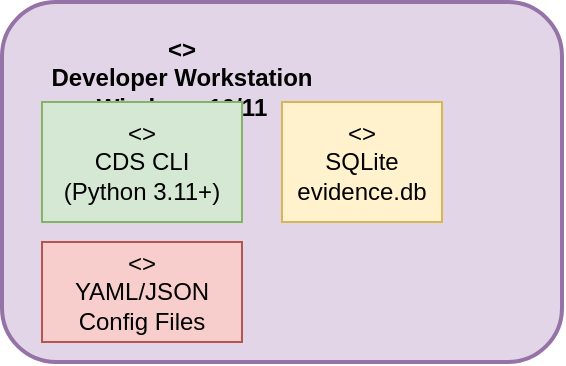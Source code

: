 <mxfile version="24.7.17">
  <diagram name="CDS Deployment Architecture" id="deployment_diagram">
    <mxGraphModel dx="1422" dy="794" grid="1" gridSize="10" guides="1" tooltips="1" connect="1" arrows="1" fold="1" page="1" pageScale="1" pageWidth="1169" pageHeight="827" math="0" shadow="0">
      <root>
        <mxCell id="0" />
        <mxCell id="1" parent="0" />
        
        <!-- Developer Workstation Node -->
        <mxCell id="dev_workstation" value="" style="rounded=1;whiteSpace=wrap;html=1;fillColor=#e1d5e7;strokeColor=#9673a6;strokeWidth=2;" vertex="1" parent="1">
          <mxGeometry x="60" y="120" width="280" height="180" as="geometry" />
        </mxCell>
        <mxCell id="dev_workstation_label" value="&lt;&lt;device&gt;&gt;&#10;Developer Workstation&#10;Windows 10/11" style="text;html=1;strokeColor=none;fillColor=none;align=center;verticalAlign=top;whiteSpace=wrap;rounded=0;fontStyle=1;" vertex="1" parent="1">
          <mxGeometry x="70" y="130" width="160" height="30" as="geometry" />
        </mxCell>
        
        <!-- CDS CLI Component -->
        <mxCell id="cds_cli" value="&lt;&lt;executable&gt;&gt;&#10;CDS CLI&#10;(Python 3.11+)" style="rounded=0;whiteSpace=wrap;html=1;fillColor=#d5e8d4;strokeColor=#82b366;" vertex="1" parent="1">
          <mxGeometry x="80" y="170" width="100" height="60" as="geometry" />
        </mxCell>
        
        <!-- Local Database -->
        <mxCell id="local_db" value="&lt;&lt;database&gt;&gt;&#10;SQLite&#10;evidence.db" style="rounded=0;whiteSpace=wrap;html=1;fillColor=#fff2cc;strokeColor=#d6b656;" vertex="1" parent="1">
          <mxGeometry x="200" y="170" width="80" height="60" as="geometry" />
        </mxCell>
        
        <!-- Configuration Files -->
        <mxCell id="config_files" value="&lt;&lt;config&gt;&gt;&#10;YAML/JSON&#10;Config Files" style="rounded=0;whiteSpace=wrap;html=1;fillColor=#f8cecc;strokeColor=#b85450;" vertex="1" parent="1">
          <mxGeometry x="80" y="240" width="100" height="50" as="geometry" />
        </mxCell>
        
        <!-- Artifacts Directory -->
        <mxCell id="artifacts" value="&lt;&lt;filesystem&gt;&gt;&#10;artifacts/&#10;Reports & Data" style="rounded=0;whiteSpace=wrap;html=1;fillColor=#f8cecc;strokeColor=#b85450;" vertex="1" parent="1">
          <mxGeometry x="200" y="240" width="100" height="50" as="geometry" />
        </mxCell>
        
        <!-- Target Application Environment -->
        <mxCell id="target_env" value="" style="rounded=1;whiteSpace=wrap;html=1;fillColor=#dae8fc;strokeColor=#6c8ebf;strokeWidth=2;" vertex="1" parent="1">
          <mxGeometry x="400" y="120" width="280" height="180" as="geometry" />
        </mxCell>
        <mxCell id="target_env_label" value="&lt;&lt;execution environment&gt;&gt;&#10;Target Application&#10;(Staging/Production)" style="text;html=1;strokeColor=none;fillColor=none;align=center;verticalAlign=top;whiteSpace=wrap;rounded=0;fontStyle=1;" vertex="1" parent="1">
          <mxGeometry x="410" y="130" width="180" height="30" as="geometry" />
        </mxCell>
        
        <!-- Web Application -->
        <mxCell id="web_app" value="&lt;&lt;web application&gt;&gt;&#10;Social Media App&#10;(React/Node.js)" style="rounded=0;whiteSpace=wrap;html=1;fillColor=#d5e8d4;strokeColor=#82b366;" vertex="1" parent="1">
          <mxGeometry x="420" y="170" width="120" height="60" as="geometry" />
        </mxCell>
        
        <!-- Source Code Repository -->
        <mxCell id="source_repo" value="&lt;&lt;repository&gt;&gt;&#10;Git Repository&#10;Source Code" style="rounded=0;whiteSpace=wrap;html=1;fillColor=#f8cecc;strokeColor=#b85450;" vertex="1" parent="1">
          <mxGeometry x="560" y="170" width="100" height="60" as="geometry" />
        </mxCell>
        
        <!-- Database -->
        <mxCell id="app_db" value="&lt;&lt;database&gt;&gt;&#10;PostgreSQL&#10;Application Data" style="rounded=0;whiteSpace=wrap;html=1;fillColor=#fff2cc;strokeColor=#d6b656;" vertex="1" parent="1">
          <mxGeometry x="420" y="240" width="120" height="50" as="geometry" />
        </mxCell>
        
        <!-- External Services Cloud -->
        <mxCell id="external_services" value="" style="rounded=1;whiteSpace=wrap;html=1;fillColor=#f5f5f5;strokeColor=#666666;strokeWidth=2;dashed=1;" vertex="1" parent="1">
          <mxGeometry x="740" y="80" width="320" height="260" as="geometry" />
        </mxCell>
        <mxCell id="external_services_label" value="&lt;&lt;cloud services&gt;&gt;&#10;External Dependencies&#10;(Internet Required)" style="text;html=1;strokeColor=none;fillColor=none;align=center;verticalAlign=top;whiteSpace=wrap;rounded=0;fontStyle=1;" vertex="1" parent="1">
          <mxGeometry x="750" y="90" width="180" height="30" as="geometry" />
        </mxCell>
        
        <!-- Semgrep Cloud -->
        <mxCell id="semgrep_service" value="&lt;&lt;SaaS&gt;&gt;&#10;Semgrep Cloud&#10;semgrep.dev" style="rounded=0;whiteSpace=wrap;html=1;fillColor=#e1d5e7;strokeColor=#9673a6;" vertex="1" parent="1">
          <mxGeometry x="760" y="140" width="100" height="50" as="geometry" />
        </mxCell>
        
        <!-- Google Cloud Gemini -->
        <mxCell id="gemini_api" value="&lt;&lt;AI API&gt;&gt;&#10;Google Gemini&#10;generativelanguage&#10;googleapis.com" style="rounded=0;whiteSpace=wrap;html=1;fillColor=#e1d5e7;strokeColor=#9673a6;" vertex="1" parent="1">
          <mxGeometry x="880" y="140" width="120" height="60" as="geometry" />
        </mxCell>
        
        <!-- NCMEC Reporting -->
        <mxCell id="ncmec_api" value="&lt;&lt;compliance API&gt;&gt;&#10;NCMEC CyberTipline&#10;api.ncmec.org" style="rounded=0;whiteSpace=wrap;html=1;fillColor=#e1d5e7;strokeColor=#9673a6;" vertex="1" parent="1">
          <mxGeometry x="760" y="210" width="120" height="50" as="geometry" />
        </mxCell>
        
        <!-- Playwright Browser Service -->
        <mxCell id="browser_service" value="&lt;&lt;browser service&gt;&gt;&#10;Playwright Browsers&#10;Chromium/Firefox" style="rounded=0;whiteSpace=wrap;html=1;fillColor=#e1d5e7;strokeColor=#9673a6;" vertex="1" parent="1">
          <mxGeometry x="900" y="220" width="120" height="50" as="geometry" />
        </mxCell>
        
        <!-- CDN/Package Repositories -->
        <mxCell id="package_repos" value="&lt;&lt;package repos&gt;&gt;&#10;PyPI, npm&#10;Package Downloads" style="rounded=0;whiteSpace=wrap;html=1;fillColor=#e1d5e7;strokeColor=#9673a6;" vertex="1" parent="1">
          <mxGeometry x="760" y="280" width="120" height="40" as="geometry" />
        </mxCell>
        
        <!-- CI/CD Environment (Optional) -->
        <mxCell id="cicd_env" value="" style="rounded=1;whiteSpace=wrap;html=1;fillColor=#fff2cc;strokeColor=#d6b656;strokeWidth=2;dashed=1;" vertex="1" parent="1">
          <mxGeometry x="60" y="380" width="620" height="120" as="geometry" />
        </mxCell>
        <mxCell id="cicd_env_label" value="&lt;&lt;CI/CD environment&gt;&gt; (Optional)&#10;Continuous Integration Pipeline&#10;GitHub Actions / Jenkins / GitLab CI" style="text;html=1;strokeColor=none;fillColor=none;align=center;verticalAlign=top;whiteSpace=wrap;rounded=0;fontStyle=1;" vertex="1" parent="1">
          <mxGeometry x="70" y="390" width="250" height="30" as="geometry" />
        </mxCell>
        
        <!-- CI Pipeline Stages -->
        <mxCell id="ci_trigger" value="&lt;&lt;trigger&gt;&gt;&#10;Git Push&#10;Pull Request" style="rounded=0;whiteSpace=wrap;html=1;fillColor=#d5e8d4;strokeColor=#82b366;" vertex="1" parent="1">
          <mxGeometry x="80" y="430" width="80" height="50" as="geometry" />
        </mxCell>
        
        <mxCell id="ci_scan" value="&lt;&lt;job&gt;&gt;&#10;CDS Static&#10;Analysis" style="rounded=0;whiteSpace=wrap;html=1;fillColor=#d5e8d4;strokeColor=#82b366;" vertex="1" parent="1">
          <mxGeometry x="180" y="430" width="80" height="50" as="geometry" />
        </mxCell>
        
        <mxCell id="ci_test" value="&lt;&lt;job&gt;&gt;&#10;Runtime&#10;Compliance&#10;Tests" style="rounded=0;whiteSpace=wrap;html=1;fillColor=#d5e8d4;strokeColor=#82b366;" vertex="1" parent="1">
          <mxGeometry x="280" y="430" width="80" height="50" as="geometry" />
        </mxCell>
        
        <mxCell id="ci_report" value="&lt;&lt;artifact&gt;&gt;&#10;Compliance&#10;Report" style="rounded=0;whiteSpace=wrap;html=1;fillColor=#f8cecc;strokeColor=#b85450;" vertex="1" parent="1">
          <mxGeometry x="380" y="430" width="80" height="50" as="geometry" />
        </mxCell>
        
        <mxCell id="ci_gate" value="&lt;&lt;gate&gt;&gt;&#10;Deployment&#10;Gate" style="rounded=0;whiteSpace=wrap;html=1;fillColor=#fff2cc;strokeColor=#d6b656;" vertex="1" parent="1">
          <mxGeometry x="480" y="430" width="80" height="50" as="geometry" />
        </mxCell>
        
        <!-- Enterprise Extension -->
        <mxCell id="enterprise_ext" value="" style="rounded=1;whiteSpace=wrap;html=1;fillColor=#f5f5f5;strokeColor=#666666;strokeWidth=2;dashed=1;" vertex="1" parent="1">
          <mxGeometry x="740" y="380" width="320" height="120" as="geometry" />
        </mxCell>
        <mxCell id="enterprise_ext_label" value="&lt;&lt;enterprise extensions&gt;&gt; (Optional)&#10;Scalable Infrastructure&#10;Production Deployment" style="text;html=1;strokeColor=none;fillColor=none;align=center;verticalAlign=top;whiteSpace=wrap;rounded=0;fontStyle=1;" vertex="1" parent="1">
          <mxGeometry x="750" y="390" width="200" height="30" as="geometry" />
        </mxCell>
        
        <!-- Central Database -->
        <mxCell id="central_db" value="&lt;&lt;database&gt;&gt;&#10;PostgreSQL&#10;Central Evidence&#10;Store" style="rounded=0;whiteSpace=wrap;html=1;fillColor=#fff2cc;strokeColor=#d6b656;" vertex="1" parent="1">
          <mxGeometry x="760" y="430" width="100" height="60" as="geometry" />
        </mxCell>
        
        <!-- Dashboard -->
        <mxCell id="dashboard" value="&lt;&lt;web app&gt;&gt;&#10;Compliance&#10;Dashboard" style="rounded=0;whiteSpace=wrap;html=1;fillColor=#d5e8d4;strokeColor=#82b366;" vertex="1" parent="1">
          <mxGeometry x="880" y="430" width="100" height="60" as="geometry" />
        </mxCell>
        
        <!-- API Gateway -->
        <mxCell id="api_gateway" value="&lt;&lt;API&gt;&gt;&#10;REST API&#10;Gateway" style="rounded=0;whiteSpace=wrap;html=1;fillColor=#e1d5e7;strokeColor=#9673a6;" vertex="1" parent="1">
          <mxGeometry x="1000" y="430" width="80" height="60" as="geometry" />
        </mxCell>
        
        <!-- Network Connections -->
        
        <!-- CDS CLI to Local Database -->
        <mxCell id="cli_to_db" style="endArrow=classic;html=1;rounded=0;" edge="1" parent="1" source="cds_cli" target="local_db">
          <mxGeometry width="50" height="50" relative="1" as="geometry">
            <mxPoint x="400" y="300" as="sourcePoint" />
            <mxPoint x="450" y="250" as="targetPoint" />
          </mxGeometry>
        </mxCell>
        <mxCell id="cli_to_db_label" value="stores&#10;evidence" style="text;html=1;strokeColor=none;fillColor=none;align=center;verticalAlign=middle;whiteSpace=wrap;rounded=0;fontSize=10;" vertex="1" parent="1">
          <mxGeometry x="185" y="185" width="35" height="25" as="geometry" />
        </mxCell>
        
        <!-- CDS CLI to Config -->
        <mxCell id="cli_to_config" style="endArrow=classic;html=1;rounded=0;" edge="1" parent="1" source="cds_cli" target="config_files">
          <mxGeometry width="50" height="50" relative="1" as="geometry">
            <mxPoint x="400" y="300" as="sourcePoint" />
            <mxPoint x="450" y="250" as="targetPoint" />
          </mxGeometry>
        </mxCell>
        <mxCell id="cli_to_config_label" value="reads" style="text;html=1;strokeColor=none;fillColor=none;align=center;verticalAlign=middle;whiteSpace=wrap;rounded=0;fontSize=10;" vertex="1" parent="1">
          <mxGeometry x="110" y="235" width="30" height="15" as="geometry" />
        </mxCell>
        
        <!-- CDS CLI to Artifacts -->
        <mxCell id="cli_to_artifacts" style="endArrow=classic;html=1;rounded=0;" edge="1" parent="1" source="cds_cli" target="artifacts">
          <mxGeometry width="50" height="50" relative="1" as="geometry">
            <mxPoint x="400" y="300" as="sourcePoint" />
            <mxPoint x="450" y="250" as="targetPoint" />
          </mxGeometry>
        </mxCell>
        <mxCell id="cli_to_artifacts_label" value="generates&#10;reports" style="text;html=1;strokeColor=none;fillColor=none;align=center;verticalAlign=middle;whiteSpace=wrap;rounded=0;fontSize=10;" vertex="1" parent="1">
          <mxGeometry x="220" y="220" width="40" height="25" as="geometry" />
        </mxCell>
        
        <!-- CDS CLI to Target App -->
        <mxCell id="cli_to_app" style="endArrow=classic;html=1;rounded=0;strokeColor=#666666;strokeWidth=2;" edge="1" parent="1" source="cds_cli" target="web_app">
          <mxGeometry width="50" height="50" relative="1" as="geometry">
            <mxPoint x="400" y="300" as="sourcePoint" />
            <mxPoint x="450" y="250" as="targetPoint" />
          </mxGeometry>
        </mxCell>
        <mxCell id="cli_to_app_label" value="runtime&#10;probing&#10;HTTPS" style="text;html=1;strokeColor=none;fillColor=none;align=center;verticalAlign=middle;whiteSpace=wrap;rounded=0;fontSize=10;" vertex="1" parent="1">
          <mxGeometry x="270" y="175" width="40" height="30" as="geometry" />
        </mxCell>
        
        <!-- CDS CLI to Source Repo -->
        <mxCell id="cli_to_repo" style="endArrow=classic;html=1;rounded=0;strokeColor=#666666;strokeWidth=2;" edge="1" parent="1" source="cds_cli" target="source_repo">
          <mxGeometry width="50" height="50" relative="1" as="geometry">
            <mxPoint x="400" y="300" as="sourcePoint" />
            <mxPoint x="450" y="250" as="targetPoint" />
          </mxGeometry>
        </mxCell>
        <mxCell id="cli_to_repo_label" value="static&#10;analysis&#10;file system" style="text;html=1;strokeColor=none;fillColor=none;align=center;verticalAlign=middle;whiteSpace=wrap;rounded=0;fontSize=10;" vertex="1" parent="1">
          <mxGeometry x="370" y="155" width="50" height="30" as="geometry" />
        </mxCell>
        
        <!-- External Service Connections -->
        
        <!-- CDS CLI to Semgrep -->
        <mxCell id="cli_to_semgrep" style="endArrow=classic;html=1;rounded=0;strokeColor=#9673a6;strokeWidth=2;dashed=1;" edge="1" parent="1" source="cds_cli" target="semgrep_service">
          <mxGeometry width="50" height="50" relative="1" as="geometry">
            <mxPoint x="400" y="300" as="sourcePoint" />
            <mxPoint x="450" y="250" as="targetPoint" />
          </mxGeometry>
        </mxCell>
        <mxCell id="cli_to_semgrep_label" value="HTTPS&#10;rules &amp; analysis" style="text;html=1;strokeColor=none;fillColor=none;align=center;verticalAlign=middle;whiteSpace=wrap;rounded=0;fontSize=10;" vertex="1" parent="1">
          <mxGeometry x="400" y="125" width="60" height="25" as="geometry" />
        </mxCell>
        
        <!-- CDS CLI to Gemini -->
        <mxCell id="cli_to_gemini" style="endArrow=classic;html=1;rounded=0;strokeColor=#9673a6;strokeWidth=2;dashed=1;" edge="1" parent="1" source="cds_cli" target="gemini_api">
          <mxGeometry width="50" height="50" relative="1" as="geometry">
            <mxPoint x="400" y="300" as="sourcePoint" />
            <mxPoint x="450" y="250" as="targetPoint" />
          </mxGeometry>
        </mxCell>
        <mxCell id="cli_to_gemini_label" value="HTTPS&#10;AI analysis" style="text;html=1;strokeColor=none;fillColor=none;align=center;verticalAlign=middle;whiteSpace=wrap;rounded=0;fontSize=10;" vertex="1" parent="1">
          <mxGeometry x="550" y="130" width="50" height="25" as="geometry" />
        </mxCell>
        
        <!-- CI/CD Pipeline Flow -->
        <mxCell id="ci_flow1" style="endArrow=classic;html=1;rounded=0;" edge="1" parent="1" source="ci_trigger" target="ci_scan">
          <mxGeometry width="50" height="50" relative="1" as="geometry">
            <mxPoint x="400" y="500" as="sourcePoint" />
            <mxPoint x="450" y="450" as="targetPoint" />
          </mxGeometry>
        </mxCell>
        
        <mxCell id="ci_flow2" style="endArrow=classic;html=1;rounded=0;" edge="1" parent="1" source="ci_scan" target="ci_test">
          <mxGeometry width="50" height="50" relative="1" as="geometry">
            <mxPoint x="400" y="500" as="sourcePoint" />
            <mxPoint x="450" y="450" as="targetPoint" />
          </mxGeometry>
        </mxCell>
        
        <mxCell id="ci_flow3" style="endArrow=classic;html=1;rounded=0;" edge="1" parent="1" source="ci_test" target="ci_report">
          <mxGeometry width="50" height="50" relative="1" as="geometry">
            <mxPoint x="400" y="500" as="sourcePoint" />
            <mxPoint x="450" y="450" as="targetPoint" />
          </mxGeometry>
        </mxCell>
        
        <mxCell id="ci_flow4" style="endArrow=classic;html=1;rounded=0;" edge="1" parent="1" source="ci_report" target="ci_gate">
          <mxGeometry width="50" height="50" relative="1" as="geometry">
            <mxPoint x="400" y="500" as="sourcePoint" />
            <mxPoint x="450" y="450" as="targetPoint" />
          </mxGeometry>
        </mxCell>
        
        <!-- Enterprise Extensions -->
        <mxCell id="cli_to_central_db" style="endArrow=classic;html=1;rounded=0;strokeColor=#d6b656;strokeWidth=2;dashed=1;" edge="1" parent="1" source="cds_cli" target="central_db">
          <mxGeometry width="50" height="50" relative="1" as="geometry">
            <mxPoint x="400" y="300" as="sourcePoint" />
            <mxPoint x="450" y="250" as="targetPoint" />
          </mxGeometry>
        </mxCell>
        
        <!-- Deployment Notes -->
        <mxCell id="deployment_notes" value="&lt;b&gt;Deployment Patterns:&lt;/b&gt;&#10;&#10;&lt;b&gt;Local Development:&lt;/b&gt;&#10;• Developer workstation only&#10;• SQLite database&#10;• Direct external API access&#10;&#10;&lt;b&gt;CI/CD Integration:&lt;/b&gt;&#10;• Automated compliance checks&#10;• Report generation&#10;• Deployment gates&#10;&#10;&lt;b&gt;Enterprise Scale:&lt;/b&gt;&#10;• Central evidence database&#10;• Multi-user dashboard&#10;• API-driven integration" style="rounded=1;whiteSpace=wrap;html=1;fillColor=#f0f0f0;strokeColor=#666666;align=left;verticalAlign=top;" vertex="1" parent="1">
          <mxGeometry x="60" y="520" width="280" height="140" as="geometry" />
        </mxCell>
        
        <!-- Network Requirements -->
        <mxCell id="network_requirements" value="&lt;b&gt;Network Requirements:&lt;/b&gt;&#10;&#10;&lt;b&gt;Required:&lt;/b&gt;&#10;• HTTPS outbound (443)&#10;• DNS resolution&#10;• Gemini API access&#10;&#10;&lt;b&gt;Optional:&lt;/b&gt;&#10;• Semgrep Cloud access&#10;• Package repository access&#10;• NCMEC reporting endpoints&#10;&#10;&lt;b&gt;Firewall:&lt;/b&gt;&#10;• Allow googleapis.com&#10;• Allow semgrep.dev (optional)&#10;• Allow target app domains" style="rounded=1;whiteSpace=wrap;html=1;fillColor=#f0f0f0;strokeColor=#666666;align=left;verticalAlign=top;" vertex="1" parent="1">
          <mxGeometry x="360" y="520" width="280" height="140" as="geometry" />
        </mxCell>
        
        <!-- Security Considerations -->
        <mxCell id="security_notes" value="&lt;b&gt;Security Considerations:&lt;/b&gt;&#10;&#10;&lt;b&gt;API Keys:&lt;/b&gt;&#10;• Google Cloud credentials&#10;• Store in environment vars&#10;• Use service accounts&#10;&#10;&lt;b&gt;Data Protection:&lt;/b&gt;&#10;• Evidence database encryption&#10;• Secure artifact storage&#10;• Network transport encryption&#10;&#10;&lt;b&gt;Access Control:&lt;/b&gt;&#10;• CLI user authentication&#10;• Role-based report access&#10;• Audit logging" style="rounded=1;whiteSpace=wrap;html=1;fillColor=#f0f0f0;strokeColor=#666666;align=left;verticalAlign=top;" vertex="1" parent="1">
          <mxGeometry x="660" y="520" width="280" height="140" as="geometry" />
        </mxCell>
        
        <!-- Legend -->
        <mxCell id="legend" value="&lt;b&gt;Legend:&lt;/b&gt;&#10;━━━━ Required Connection&#10;┅┅┅┅ Optional/Cloud Service&#10;□ Local Component&#10;◇ External Service&#10;⬚ Enterprise Extension" style="rounded=1;whiteSpace=wrap;html=1;fillColor=#ffffff;strokeColor=#000000;align=left;verticalAlign=top;" vertex="1" parent="1">
          <mxGeometry x="970" y="520" width="170" height="100" as="geometry" />
        </mxCell>
        
      </root>
    </mxGraphModel>
  </diagram>
</mxfile>
